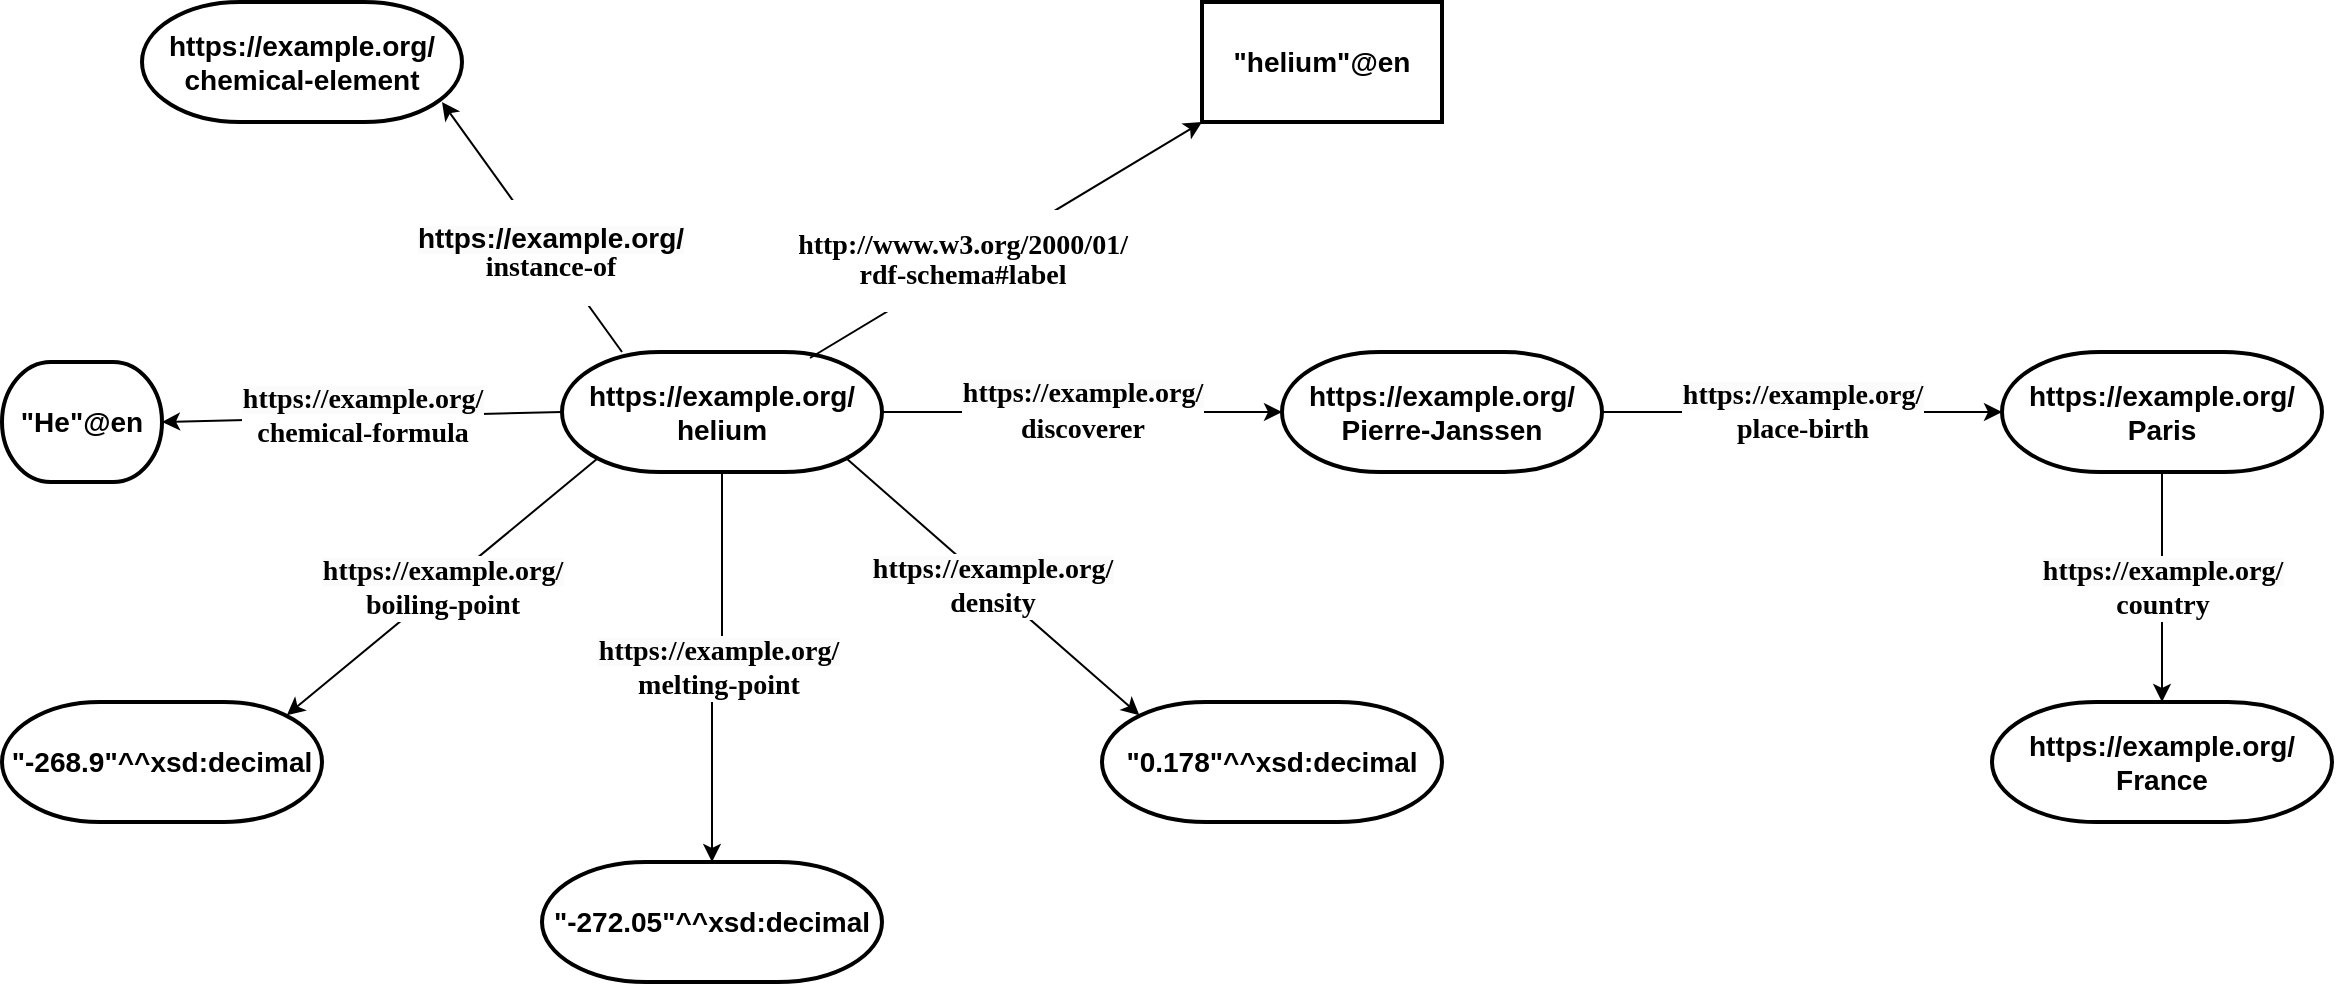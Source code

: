 <mxfile version="21.0.6" type="device"><diagram name="Page-1" id="3zBMRQDM0ATtusKUwH-9"><mxGraphModel dx="1434" dy="745" grid="1" gridSize="10" guides="1" tooltips="1" connect="1" arrows="1" fold="1" page="1" pageScale="1" pageWidth="850" pageHeight="1100" math="0" shadow="0"><root><mxCell id="0"/><mxCell id="1" parent="0"/><mxCell id="03Z4OO9KobOmP0lPOFVy-20" value="&lt;b&gt;&lt;font face=&quot;Georgia&quot;&gt;&lt;span style=&quot;border-color: var(--border-color); background-color: rgb(251, 251, 251);&quot;&gt;&lt;font style=&quot;border-color: var(--border-color); font-size: 14px;&quot;&gt;https://example.org/&lt;br&gt;&lt;/font&gt;&lt;/span&gt;&lt;font style=&quot;font-size: 14px;&quot;&gt;melting-point&lt;/font&gt;&lt;/font&gt;&lt;/b&gt;" style="edgeStyle=orthogonalEdgeStyle;rounded=0;orthogonalLoop=1;jettySize=auto;html=1;fontSize=12;" edge="1" parent="1" source="03Z4OO9KobOmP0lPOFVy-22" target="03Z4OO9KobOmP0lPOFVy-27"><mxGeometry relative="1" as="geometry"/></mxCell><mxCell id="03Z4OO9KobOmP0lPOFVy-21" value="&lt;b style=&quot;border-color: var(--border-color); background-color: rgb(251, 251, 251);&quot;&gt;&lt;font face=&quot;Georgia&quot; style=&quot;border-color: var(--border-color); font-size: 14px;&quot;&gt;https://example.org/&lt;br&gt;&lt;/font&gt;&lt;/b&gt;&lt;b style=&quot;font-size: 14px;&quot;&gt;&lt;font face=&quot;Georgia&quot;&gt;discoverer&lt;br&gt;&lt;/font&gt;&lt;/b&gt;" style="endArrow=classic;html=1;rounded=0;fontSize=12;exitX=1;exitY=0.5;exitDx=0;exitDy=0;entryX=0;entryY=0.5;entryDx=0;entryDy=0;entryPerimeter=0;exitPerimeter=0;" edge="1" parent="1" source="03Z4OO9KobOmP0lPOFVy-22" target="03Z4OO9KobOmP0lPOFVy-31"><mxGeometry relative="1" as="geometry"><mxPoint x="460" y="514.5" as="sourcePoint"/><mxPoint x="660" y="509" as="targetPoint"/></mxGeometry></mxCell><mxCell id="03Z4OO9KobOmP0lPOFVy-22" value="&lt;b style=&quot;font-size: 14px;&quot;&gt;&lt;font style=&quot;font-size: 14px;&quot;&gt;https://example.org/&lt;br&gt;helium&lt;/font&gt;&lt;/b&gt;" style="strokeWidth=2;html=1;shape=mxgraph.flowchart.terminator;whiteSpace=wrap;" vertex="1" parent="1"><mxGeometry x="320" y="485" width="160" height="60" as="geometry"/></mxCell><mxCell id="03Z4OO9KobOmP0lPOFVy-23" value="&lt;b style=&quot;border-color: var(--border-color);&quot;&gt;&lt;font style=&quot;border-color: var(--border-color); font-size: 14px;&quot;&gt;&quot;He&quot;@en&lt;/font&gt;&lt;/b&gt;" style="strokeWidth=2;html=1;shape=mxgraph.flowchart.terminator;whiteSpace=wrap;" vertex="1" parent="1"><mxGeometry x="40" y="490" width="80" height="60" as="geometry"/></mxCell><mxCell id="03Z4OO9KobOmP0lPOFVy-24" value="&lt;font style=&quot;font-size: 14px;&quot;&gt;&lt;b style=&quot;border-color: var(--border-color);&quot;&gt;&lt;font style=&quot;border-color: var(--border-color);&quot;&gt;https://example.org/&lt;br&gt;&lt;/font&gt;&lt;/b&gt;&lt;b&gt;&lt;font style=&quot;&quot;&gt;chemical-element&lt;/font&gt;&lt;/b&gt;&lt;/font&gt;" style="strokeWidth=2;html=1;shape=mxgraph.flowchart.terminator;whiteSpace=wrap;" vertex="1" parent="1"><mxGeometry x="110" y="310" width="160" height="60" as="geometry"/></mxCell><mxCell id="03Z4OO9KobOmP0lPOFVy-25" value="&lt;b style=&quot;border-color: var(--border-color);&quot;&gt;&lt;font style=&quot;border-color: var(--border-color); font-size: 14px;&quot;&gt;&quot;-268.9&quot;^^xsd:decimal&lt;/font&gt;&lt;/b&gt;" style="strokeWidth=2;html=1;shape=mxgraph.flowchart.terminator;whiteSpace=wrap;" vertex="1" parent="1"><mxGeometry x="40" y="660" width="160" height="60" as="geometry"/></mxCell><mxCell id="03Z4OO9KobOmP0lPOFVy-26" value="&lt;b style=&quot;border-color: var(--border-color);&quot;&gt;&lt;font style=&quot;border-color: var(--border-color); font-size: 14px;&quot;&gt;&quot;0.178&quot;^^xsd:decimal&lt;/font&gt;&lt;/b&gt;&lt;b&gt;&lt;font style=&quot;font-size: 14px;&quot;&gt;&lt;br&gt;&lt;/font&gt;&lt;/b&gt;" style="strokeWidth=2;html=1;shape=mxgraph.flowchart.terminator;whiteSpace=wrap;" vertex="1" parent="1"><mxGeometry x="590" y="660" width="170" height="60" as="geometry"/></mxCell><mxCell id="03Z4OO9KobOmP0lPOFVy-27" value="&lt;b style=&quot;border-color: var(--border-color);&quot;&gt;&lt;font style=&quot;border-color: var(--border-color); font-size: 14px;&quot;&gt;&quot;-272.05&quot;^^xsd:decimal&lt;/font&gt;&lt;/b&gt;" style="strokeWidth=2;html=1;shape=mxgraph.flowchart.terminator;whiteSpace=wrap;" vertex="1" parent="1"><mxGeometry x="310" y="740" width="170" height="60" as="geometry"/></mxCell><mxCell id="03Z4OO9KobOmP0lPOFVy-28" value="&lt;font face=&quot;Georgia&quot;&gt;&lt;b style=&quot;border-color: var(--border-color); background-color: rgb(251, 251, 251);&quot;&gt;&lt;font style=&quot;border-color: var(--border-color); font-size: 14px;&quot;&gt;https://example.org/&lt;br&gt;&lt;/font&gt;&lt;/b&gt;&lt;b&gt;&lt;font style=&quot;font-size: 14px;&quot;&gt;country&lt;/font&gt;&lt;/b&gt;&lt;/font&gt;" style="edgeStyle=orthogonalEdgeStyle;rounded=0;orthogonalLoop=1;jettySize=auto;html=1;fontSize=12;" edge="1" parent="1" source="03Z4OO9KobOmP0lPOFVy-29" target="03Z4OO9KobOmP0lPOFVy-32"><mxGeometry relative="1" as="geometry"/></mxCell><mxCell id="03Z4OO9KobOmP0lPOFVy-29" value="&lt;b style=&quot;border-color: var(--border-color);&quot;&gt;&lt;font style=&quot;border-color: var(--border-color); font-size: 14px;&quot;&gt;https://example.org/&lt;br&gt;&lt;/font&gt;&lt;/b&gt;&lt;b&gt;&lt;font style=&quot;font-size: 14px;&quot;&gt;Paris&lt;/font&gt;&lt;/b&gt;" style="strokeWidth=2;html=1;shape=mxgraph.flowchart.terminator;whiteSpace=wrap;" vertex="1" parent="1"><mxGeometry x="1040" y="485" width="160" height="60" as="geometry"/></mxCell><mxCell id="03Z4OO9KobOmP0lPOFVy-30" value="&lt;font face=&quot;Georgia&quot;&gt;&lt;b style=&quot;border-color: var(--border-color); background-color: rgb(251, 251, 251);&quot;&gt;&lt;font style=&quot;border-color: var(--border-color); font-size: 14px;&quot;&gt;https://example.org/&lt;br&gt;&lt;/font&gt;&lt;/b&gt;&lt;b&gt;&lt;font style=&quot;font-size: 14px;&quot;&gt;place-birth&lt;/font&gt;&lt;/b&gt;&lt;/font&gt;" style="edgeStyle=orthogonalEdgeStyle;rounded=0;orthogonalLoop=1;jettySize=auto;html=1;fontSize=12;" edge="1" parent="1" source="03Z4OO9KobOmP0lPOFVy-31" target="03Z4OO9KobOmP0lPOFVy-29"><mxGeometry relative="1" as="geometry"><Array as="points"><mxPoint x="740" y="515"/><mxPoint x="740" y="515"/></Array><mxPoint as="offset"/></mxGeometry></mxCell><mxCell id="03Z4OO9KobOmP0lPOFVy-31" value="&lt;b style=&quot;border-color: var(--border-color);&quot;&gt;&lt;font style=&quot;border-color: var(--border-color); font-size: 14px;&quot;&gt;https://example.org/&lt;br&gt;&lt;/font&gt;&lt;/b&gt;&lt;b&gt;&lt;font style=&quot;font-size: 14px;&quot;&gt;Pierre-Janssen&lt;/font&gt;&lt;/b&gt;" style="strokeWidth=2;html=1;shape=mxgraph.flowchart.terminator;whiteSpace=wrap;" vertex="1" parent="1"><mxGeometry x="680" y="485" width="160" height="60" as="geometry"/></mxCell><mxCell id="03Z4OO9KobOmP0lPOFVy-32" value="&lt;b style=&quot;border-color: var(--border-color);&quot;&gt;&lt;font style=&quot;border-color: var(--border-color); font-size: 14px;&quot;&gt;https://example.org/&lt;br&gt;&lt;/font&gt;&lt;/b&gt;&lt;font face=&quot;sans-serif&quot;&gt;&lt;span style=&quot;font-size: 14px; background-color: rgb(255, 255, 255);&quot;&gt;&lt;b&gt;France&lt;/b&gt;&lt;/span&gt;&lt;/font&gt;" style="strokeWidth=2;html=1;shape=mxgraph.flowchart.terminator;whiteSpace=wrap;" vertex="1" parent="1"><mxGeometry x="1035" y="660" width="170" height="60" as="geometry"/></mxCell><mxCell id="03Z4OO9KobOmP0lPOFVy-33" value="&lt;font face=&quot;Georgia&quot;&gt;&lt;b style=&quot;border-color: var(--border-color); background-color: rgb(251, 251, 251);&quot;&gt;&lt;font style=&quot;border-color: var(--border-color); font-size: 14px;&quot;&gt;https://example.org/&lt;br&gt;&lt;/font&gt;&lt;/b&gt;&lt;b style=&quot;font-size: 14px;&quot;&gt;chemical-formula&lt;/b&gt;&lt;/font&gt;" style="endArrow=classic;html=1;rounded=0;fontSize=12;exitX=0;exitY=0.5;exitDx=0;exitDy=0;entryX=1;entryY=0.5;entryDx=0;entryDy=0;" edge="1" parent="1" source="03Z4OO9KobOmP0lPOFVy-22" target="03Z4OO9KobOmP0lPOFVy-23"><mxGeometry x="-0.0" width="50" height="50" relative="1" as="geometry"><mxPoint x="240" y="555" as="sourcePoint"/><mxPoint x="290" y="505" as="targetPoint"/><mxPoint as="offset"/></mxGeometry></mxCell><mxCell id="03Z4OO9KobOmP0lPOFVy-34" value="&lt;p style=&quot;line-height: 120%;&quot;&gt;&lt;b style=&quot;border-color: var(--border-color); background-color: rgb(251, 251, 251);&quot;&gt;&lt;font style=&quot;border-color: var(--border-color); font-size: 14px;&quot;&gt;https://example.org/&lt;br&gt;&lt;/font&gt;&lt;/b&gt;&lt;b&gt;&lt;font face=&quot;Georgia&quot; style=&quot;font-size: 14px;&quot;&gt;instance-of&lt;/font&gt;&lt;/b&gt;&lt;/p&gt;" style="endArrow=classic;html=1;rounded=0;fontSize=12;" edge="1" parent="1"><mxGeometry x="-0.195" width="50" height="50" relative="1" as="geometry"><mxPoint x="350" y="485" as="sourcePoint"/><mxPoint x="260" y="360" as="targetPoint"/><mxPoint as="offset"/></mxGeometry></mxCell><mxCell id="03Z4OO9KobOmP0lPOFVy-35" value="&lt;font face=&quot;Georgia&quot;&gt;&lt;b style=&quot;border-color: var(--border-color); background-color: rgb(251, 251, 251);&quot;&gt;&lt;font style=&quot;border-color: var(--border-color); font-size: 14px;&quot;&gt;https://example.org/&lt;br&gt;&lt;/font&gt;&lt;/b&gt;&lt;b&gt;&lt;font style=&quot;font-size: 14px;&quot;&gt;boiling-point&lt;/font&gt;&lt;/b&gt;&lt;/font&gt;" style="endArrow=classic;html=1;rounded=0;fontSize=12;entryX=0.89;entryY=0.11;entryDx=0;entryDy=0;exitX=0.11;exitY=0.89;exitDx=0;exitDy=0;exitPerimeter=0;entryPerimeter=0;" edge="1" parent="1" source="03Z4OO9KobOmP0lPOFVy-22" target="03Z4OO9KobOmP0lPOFVy-25"><mxGeometry x="0.004" width="50" height="50" relative="1" as="geometry"><mxPoint x="350" y="545" as="sourcePoint"/><mxPoint x="290" y="525" as="targetPoint"/><mxPoint as="offset"/></mxGeometry></mxCell><mxCell id="03Z4OO9KobOmP0lPOFVy-36" value="&lt;font face=&quot;Georgia&quot;&gt;&lt;b&gt;&lt;span style=&quot;border-color: var(--border-color); background-color: rgb(251, 251, 251);&quot;&gt;&lt;font style=&quot;border-color: var(--border-color); font-size: 14px;&quot;&gt;https://example.org/&lt;br&gt;&lt;/font&gt;&lt;/span&gt;&lt;font style=&quot;font-size: 14px;&quot;&gt;density&lt;/font&gt;&lt;/b&gt;&lt;/font&gt;" style="endArrow=classic;html=1;rounded=0;fontSize=12;exitX=0.89;exitY=0.89;exitDx=0;exitDy=0;entryX=0.11;entryY=0.11;entryDx=0;entryDy=0;entryPerimeter=0;exitPerimeter=0;" edge="1" parent="1" source="03Z4OO9KobOmP0lPOFVy-22" target="03Z4OO9KobOmP0lPOFVy-26"><mxGeometry x="-0.003" width="50" height="50" relative="1" as="geometry"><mxPoint x="370" y="545" as="sourcePoint"/><mxPoint x="420" y="495" as="targetPoint"/><mxPoint as="offset"/></mxGeometry></mxCell><mxCell id="03Z4OO9KobOmP0lPOFVy-37" value="&lt;span lang=&quot;DE&quot;&gt;&lt;br&gt;&lt;/span&gt;" style="endArrow=classic;html=1;rounded=0;exitX=0.775;exitY=0.05;exitDx=0;exitDy=0;exitPerimeter=0;entryX=0;entryY=1;entryDx=0;entryDy=0;" edge="1" parent="1" source="03Z4OO9KobOmP0lPOFVy-22" target="03Z4OO9KobOmP0lPOFVy-38"><mxGeometry x="-0.424" y="7" width="50" height="50" relative="1" as="geometry"><mxPoint x="770" y="420" as="sourcePoint"/><mxPoint x="830" y="440" as="targetPoint"/><mxPoint as="offset"/></mxGeometry></mxCell><mxCell id="03Z4OO9KobOmP0lPOFVy-41" value="&lt;p style=&quot;line-height: 120%;&quot;&gt;&lt;font face=&quot;Georgia&quot; style=&quot;font-size: 14px;&quot;&gt;&lt;b&gt;http://www.w3.org/2000/01/&lt;br&gt;rdf-schema#label&lt;/b&gt;&lt;/font&gt;&lt;/p&gt;" style="edgeLabel;html=1;align=center;verticalAlign=middle;resizable=0;points=[];" vertex="1" connectable="0" parent="03Z4OO9KobOmP0lPOFVy-37"><mxGeometry x="-0.213" y="3" relative="1" as="geometry"><mxPoint as="offset"/></mxGeometry></mxCell><mxCell id="03Z4OO9KobOmP0lPOFVy-38" value="&lt;b&gt;&lt;font style=&quot;font-size: 14px;&quot;&gt;&quot;helium&quot;@en&lt;/font&gt;&lt;/b&gt;" style="rounded=0;whiteSpace=wrap;html=1;strokeWidth=2;" vertex="1" parent="1"><mxGeometry x="640" y="310" width="120" height="60" as="geometry"/></mxCell></root></mxGraphModel></diagram></mxfile>